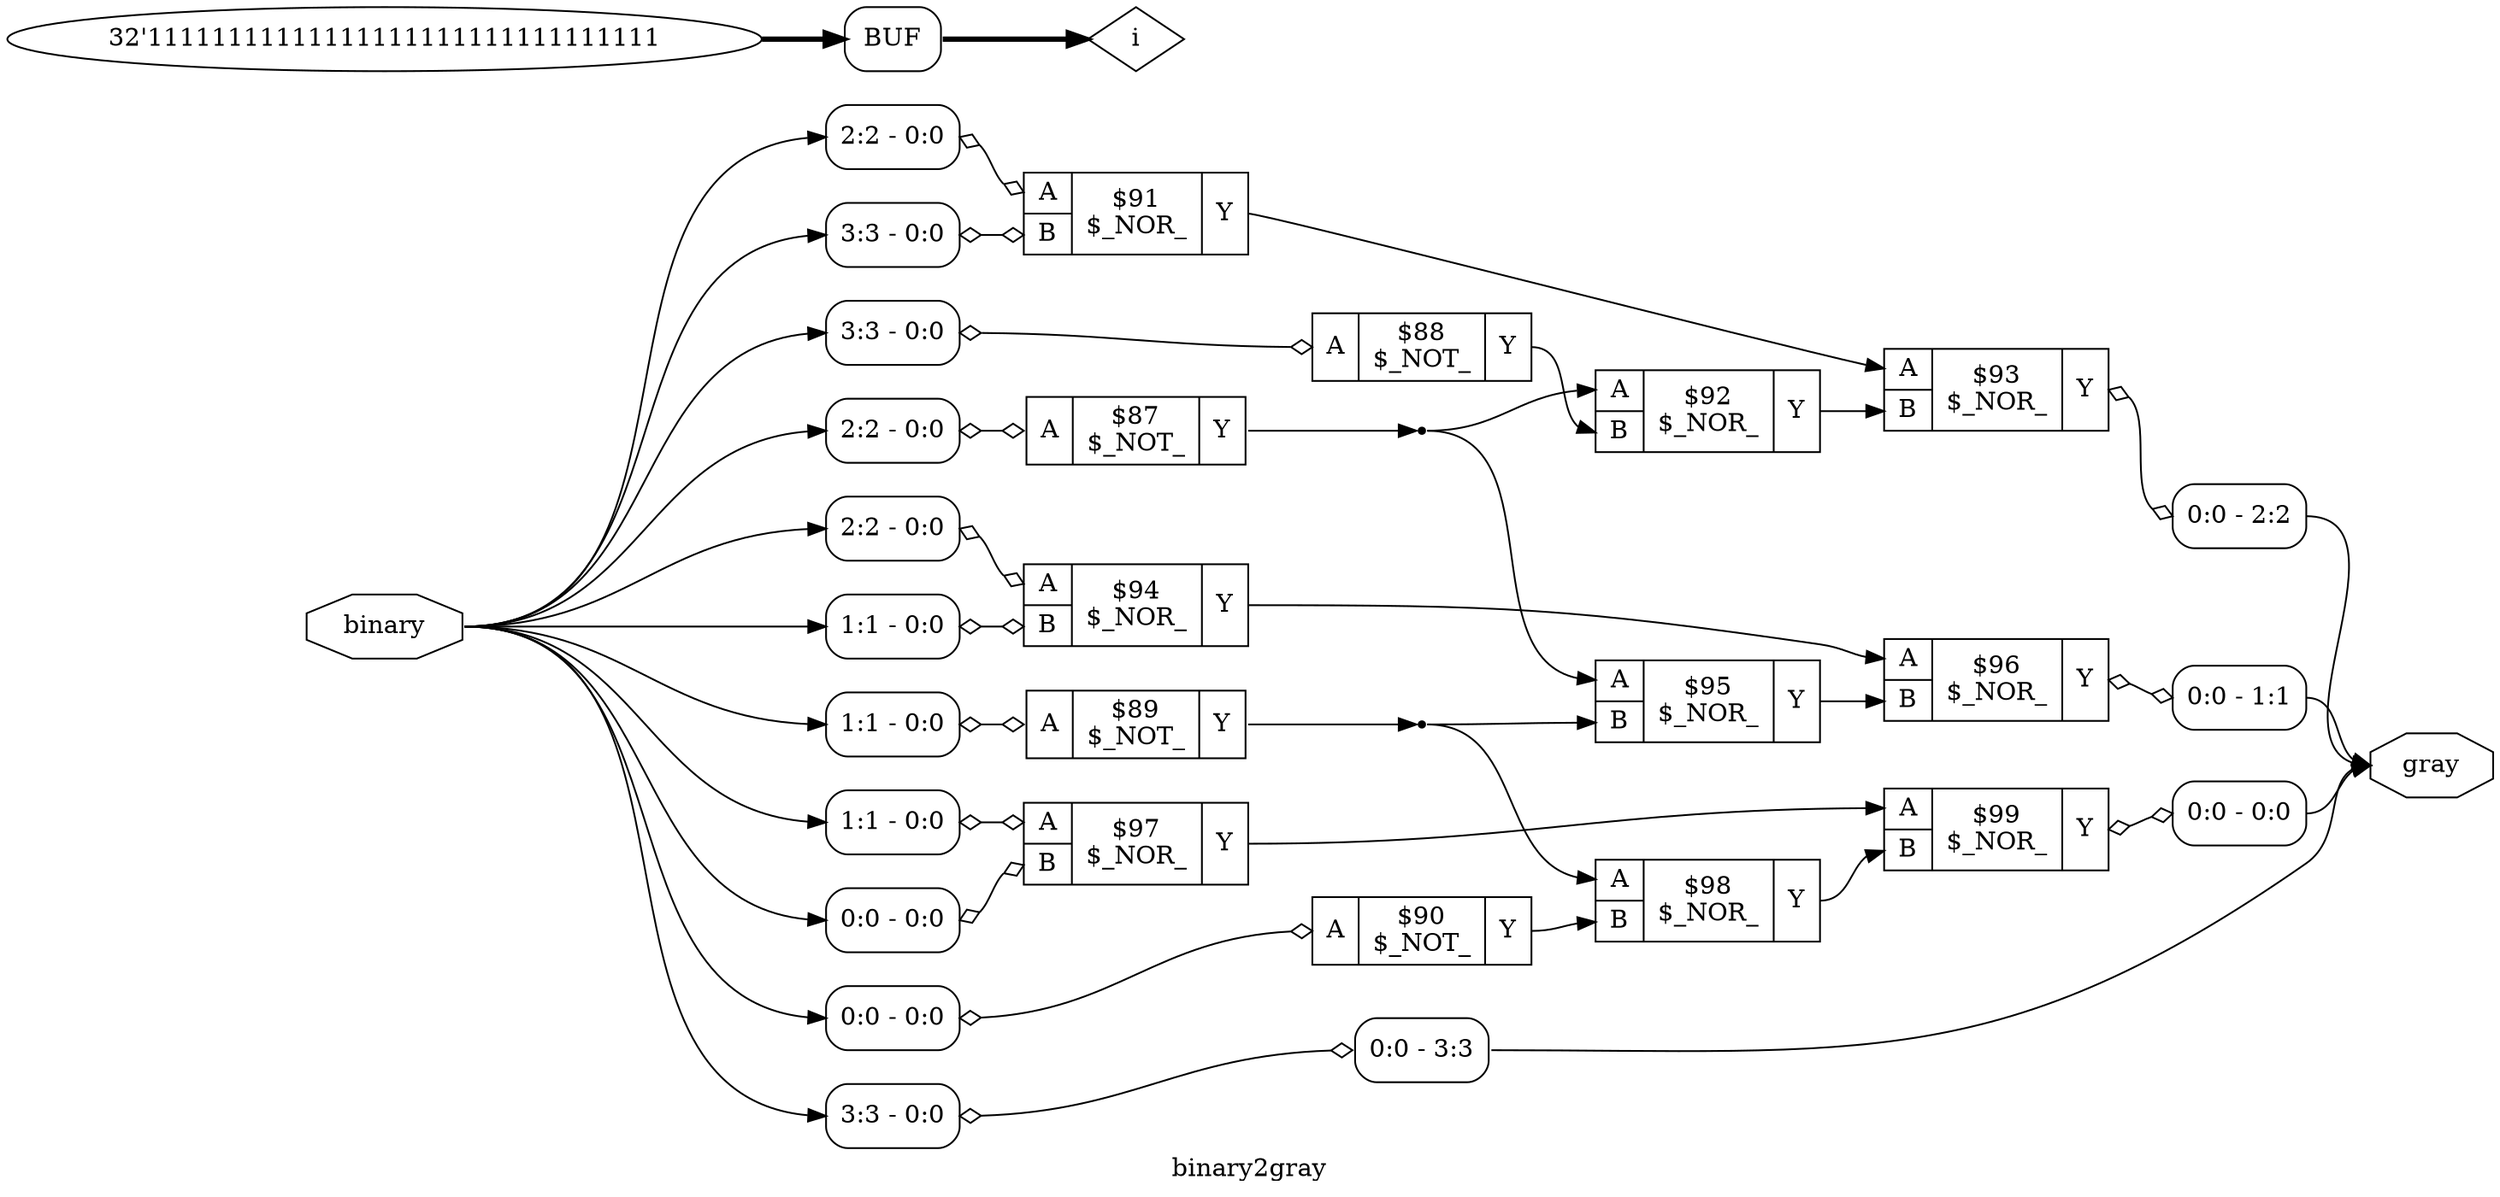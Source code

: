 digraph "binary2gray" {
label="binary2gray";
rankdir="LR";
remincross=true;
n11 [ shape=octagon, label="binary", color="black", fontcolor="black" ];
n12 [ shape=octagon, label="gray", color="black", fontcolor="black" ];
n13 [ shape=diamond, label="i", color="black", fontcolor="black" ];
c16 [ shape=record, label="{{<p14> A}|$87\n$_NOT_|{<p15> Y}}" ];
x0 [ shape=record, style=rounded, label="<s0> 2:2 - 0:0 " ];
x0:e -> c16:p14:w [arrowhead=odiamond, arrowtail=odiamond, dir=both, color="black", label=""];
c17 [ shape=record, label="{{<p14> A}|$88\n$_NOT_|{<p15> Y}}" ];
x1 [ shape=record, style=rounded, label="<s0> 3:3 - 0:0 " ];
x1:e -> c17:p14:w [arrowhead=odiamond, arrowtail=odiamond, dir=both, color="black", label=""];
c18 [ shape=record, label="{{<p14> A}|$89\n$_NOT_|{<p15> Y}}" ];
x2 [ shape=record, style=rounded, label="<s0> 1:1 - 0:0 " ];
x2:e -> c18:p14:w [arrowhead=odiamond, arrowtail=odiamond, dir=both, color="black", label=""];
c19 [ shape=record, label="{{<p14> A}|$90\n$_NOT_|{<p15> Y}}" ];
x3 [ shape=record, style=rounded, label="<s0> 0:0 - 0:0 " ];
x3:e -> c19:p14:w [arrowhead=odiamond, arrowtail=odiamond, dir=both, color="black", label=""];
c21 [ shape=record, label="{{<p14> A|<p20> B}|$91\n$_NOR_|{<p15> Y}}" ];
x4 [ shape=record, style=rounded, label="<s0> 2:2 - 0:0 " ];
x4:e -> c21:p14:w [arrowhead=odiamond, arrowtail=odiamond, dir=both, color="black", label=""];
x5 [ shape=record, style=rounded, label="<s0> 3:3 - 0:0 " ];
x5:e -> c21:p20:w [arrowhead=odiamond, arrowtail=odiamond, dir=both, color="black", label=""];
c22 [ shape=record, label="{{<p14> A|<p20> B}|$92\n$_NOR_|{<p15> Y}}" ];
c23 [ shape=record, label="{{<p14> A|<p20> B}|$93\n$_NOR_|{<p15> Y}}" ];
x6 [ shape=record, style=rounded, label="<s0> 0:0 - 2:2 " ];
c23:p15:e -> x6:w [arrowhead=odiamond, arrowtail=odiamond, dir=both, color="black", label=""];
c24 [ shape=record, label="{{<p14> A|<p20> B}|$94\n$_NOR_|{<p15> Y}}" ];
x7 [ shape=record, style=rounded, label="<s0> 2:2 - 0:0 " ];
x7:e -> c24:p14:w [arrowhead=odiamond, arrowtail=odiamond, dir=both, color="black", label=""];
x8 [ shape=record, style=rounded, label="<s0> 1:1 - 0:0 " ];
x8:e -> c24:p20:w [arrowhead=odiamond, arrowtail=odiamond, dir=both, color="black", label=""];
c25 [ shape=record, label="{{<p14> A|<p20> B}|$95\n$_NOR_|{<p15> Y}}" ];
c26 [ shape=record, label="{{<p14> A|<p20> B}|$96\n$_NOR_|{<p15> Y}}" ];
x9 [ shape=record, style=rounded, label="<s0> 0:0 - 1:1 " ];
c26:p15:e -> x9:w [arrowhead=odiamond, arrowtail=odiamond, dir=both, color="black", label=""];
c27 [ shape=record, label="{{<p14> A|<p20> B}|$97\n$_NOR_|{<p15> Y}}" ];
x10 [ shape=record, style=rounded, label="<s0> 1:1 - 0:0 " ];
x10:e -> c27:p14:w [arrowhead=odiamond, arrowtail=odiamond, dir=both, color="black", label=""];
x11 [ shape=record, style=rounded, label="<s0> 0:0 - 0:0 " ];
x11:e -> c27:p20:w [arrowhead=odiamond, arrowtail=odiamond, dir=both, color="black", label=""];
c28 [ shape=record, label="{{<p14> A|<p20> B}|$98\n$_NOR_|{<p15> Y}}" ];
c29 [ shape=record, label="{{<p14> A|<p20> B}|$99\n$_NOR_|{<p15> Y}}" ];
x12 [ shape=record, style=rounded, label="<s0> 0:0 - 0:0 " ];
c29:p15:e -> x12:w [arrowhead=odiamond, arrowtail=odiamond, dir=both, color="black", label=""];
x13 [ shape=record, style=rounded, label="<s0> 3:3 - 0:0 " ];
x14 [ shape=record, style=rounded, label="<s0> 0:0 - 3:3 " ];
x13:e -> x14:w [arrowhead=odiamond, arrowtail=odiamond, dir=both, color="black", label=""];
v15 [ label="32'11111111111111111111111111111111" ];
x16 [shape=box, style=rounded, label="BUF"];
n1 [ shape=point ];
c18:p15:e -> n1:w [color="black", label=""];
n1:e -> c25:p20:w [color="black", label=""];
n1:e -> c28:p14:w [color="black", label=""];
c17:p15:e -> c22:p20:w [color="black", label=""];
n11:e -> x0:s0:w [color="black", label=""];
n11:e -> x10:s0:w [color="black", label=""];
n11:e -> x11:s0:w [color="black", label=""];
n11:e -> x13:s0:w [color="black", label=""];
n11:e -> x1:s0:w [color="black", label=""];
n11:e -> x2:s0:w [color="black", label=""];
n11:e -> x3:s0:w [color="black", label=""];
n11:e -> x4:s0:w [color="black", label=""];
n11:e -> x5:s0:w [color="black", label=""];
n11:e -> x7:s0:w [color="black", label=""];
n11:e -> x8:s0:w [color="black", label=""];
x12:s0:e -> n12:w [color="black", label=""];
x14:s0:e -> n12:w [color="black", label=""];
x6:s0:e -> n12:w [color="black", label=""];
x9:s0:e -> n12:w [color="black", label=""];
x16:e:e -> n13:w [color="black", style="setlinewidth(3)", label=""];
c19:p15:e -> c28:p20:w [color="black", label=""];
c21:p15:e -> c23:p14:w [color="black", label=""];
c22:p15:e -> c23:p20:w [color="black", label=""];
c24:p15:e -> c26:p14:w [color="black", label=""];
c25:p15:e -> c26:p20:w [color="black", label=""];
c27:p15:e -> c29:p14:w [color="black", label=""];
c28:p15:e -> c29:p20:w [color="black", label=""];
n9 [ shape=point ];
c16:p15:e -> n9:w [color="black", label=""];
n9:e -> c22:p14:w [color="black", label=""];
n9:e -> c25:p14:w [color="black", label=""];
v15:e -> x16:w:w [color="black", style="setlinewidth(3)", label=""];
}
